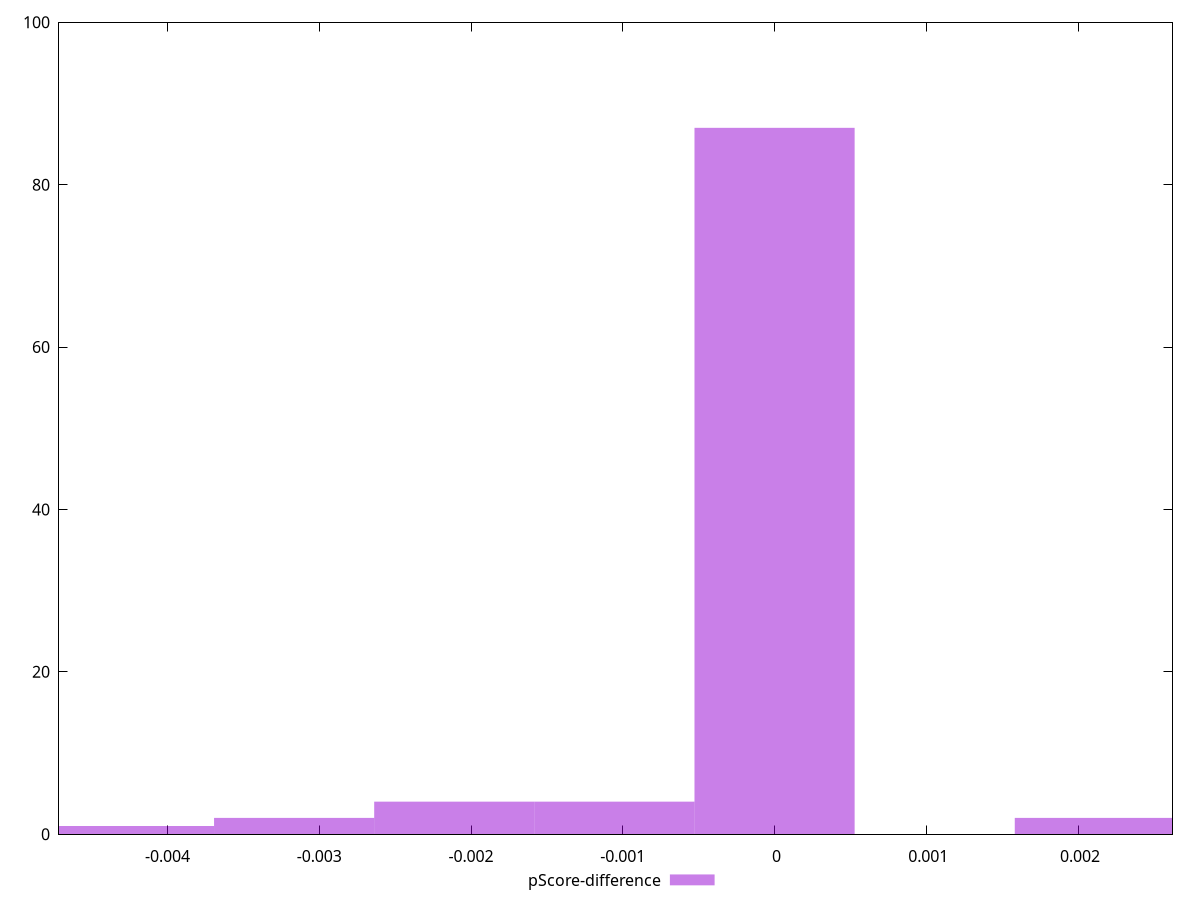 reset

$pScoreDifference <<EOF
-0.002110756981371021 4
-0.0031661354720565315 2
0 87
0.002110756981371021 2
-0.0010553784906855105 4
-0.004221513962742042 1
EOF

set key outside below
set boxwidth 0.0010553784906855105
set xrange [-0.004715681839381647:0.002622534723478065]
set yrange [0:100]
set trange [0:100]
set style fill transparent solid 0.5 noborder
set terminal svg size 640, 490 enhanced background rgb 'white'
set output "report_00017_2021-02-10T15-08-03.406Z/total-blocking-time/samples/pages+cached+noadtech/pScore-difference/histogram.svg"

plot $pScoreDifference title "pScore-difference" with boxes

reset
